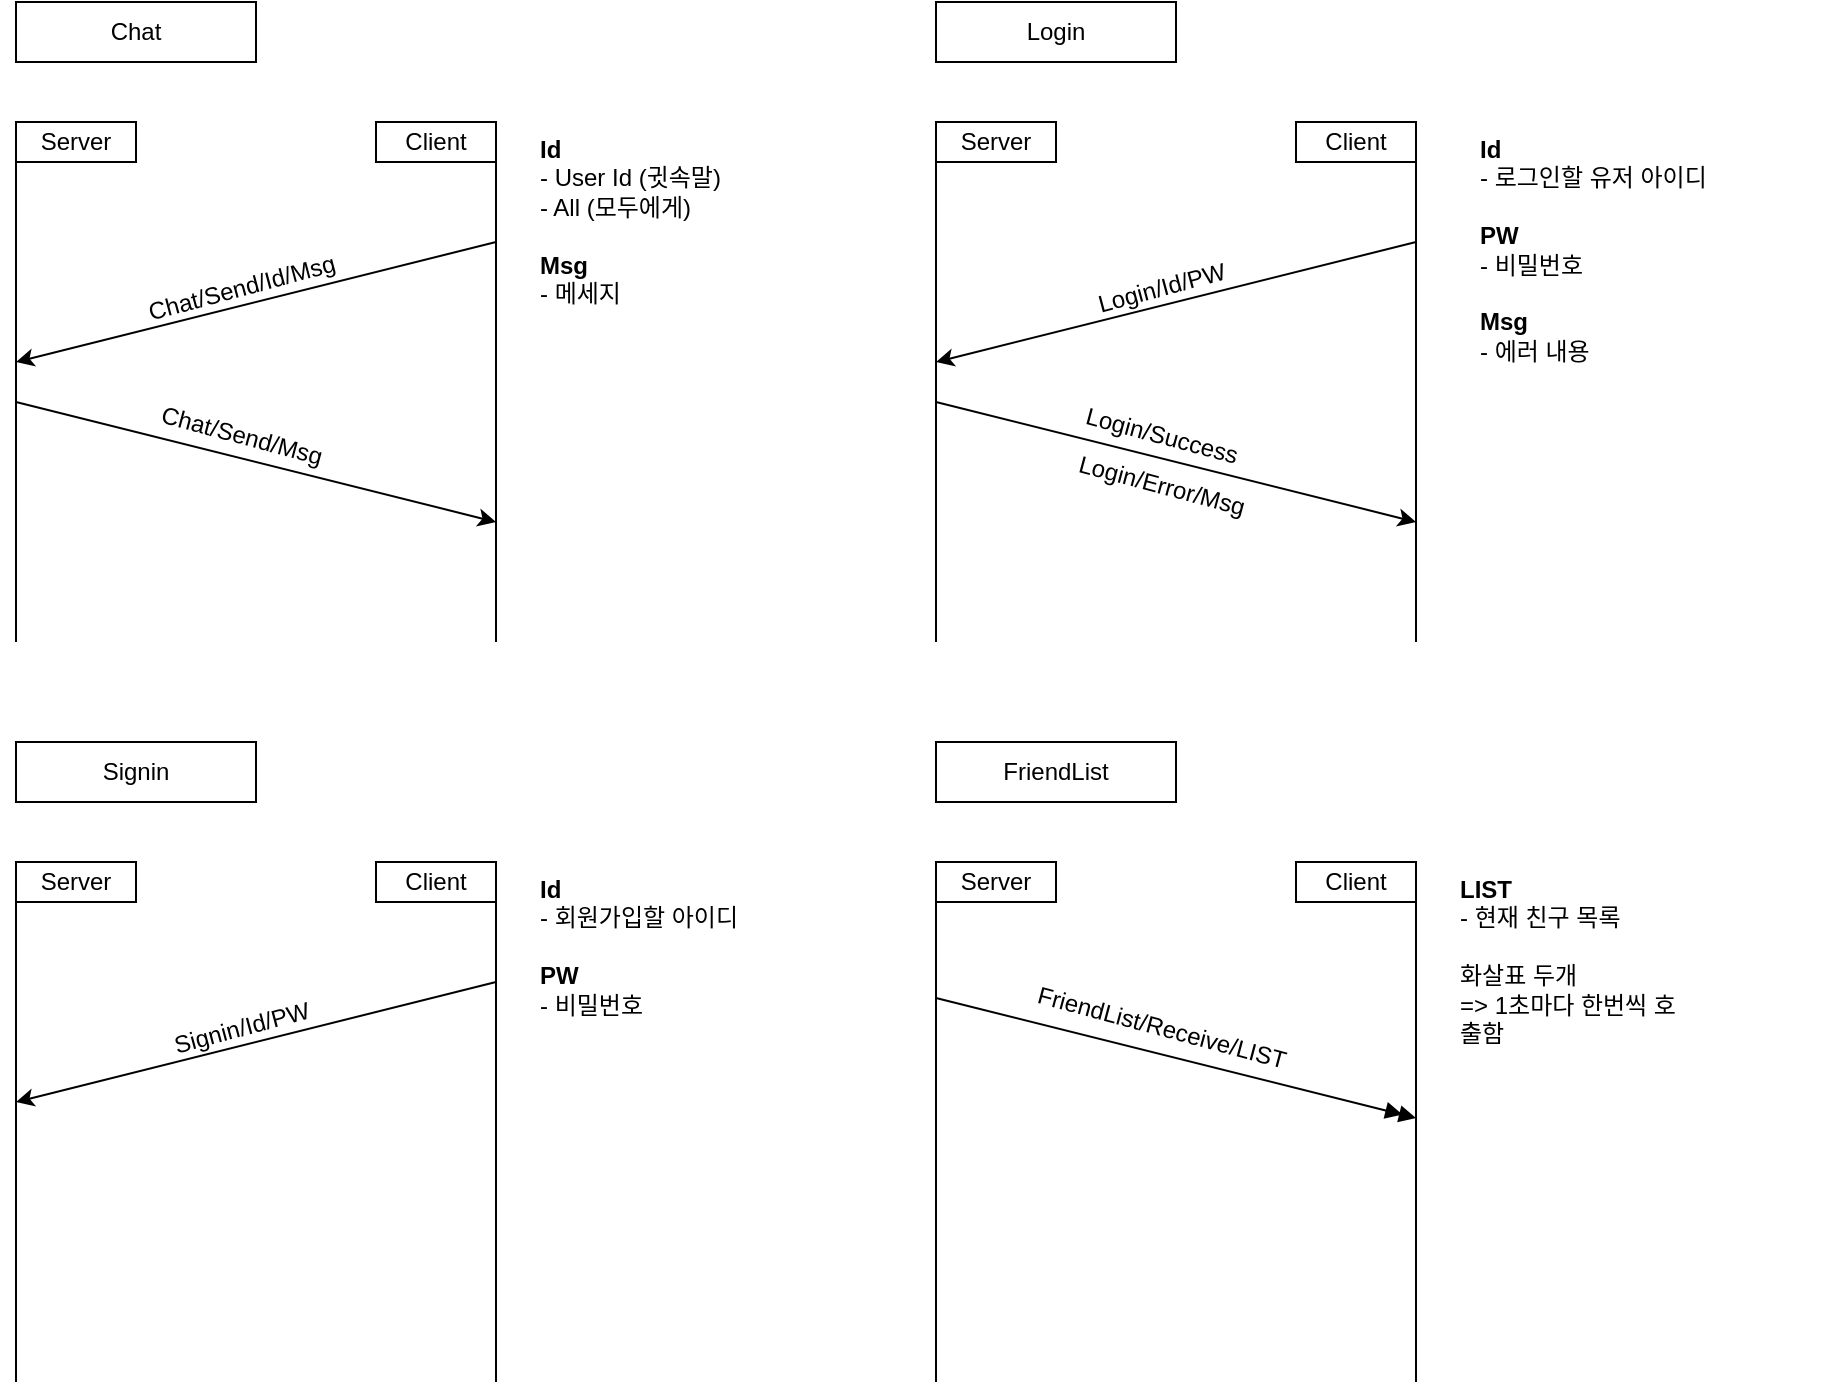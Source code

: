 <mxfile version="17.4.0" type="github"><diagram id="pkjuyRMKzypg5P_B3rWY" name="Page-1"><mxGraphModel dx="2062" dy="800" grid="1" gridSize="10" guides="1" tooltips="1" connect="1" arrows="1" fold="1" page="1" pageScale="1" pageWidth="1100" pageHeight="850" background="none" math="0" shadow="0"><root><mxCell id="0"/><mxCell id="1" parent="0"/><mxCell id="74BNTsIolW7I6xvi6lQE-1" value="Chat" style="rounded=0;whiteSpace=wrap;html=1;" vertex="1" parent="1"><mxGeometry x="40" y="40" width="120" height="30" as="geometry"/></mxCell><mxCell id="74BNTsIolW7I6xvi6lQE-2" value="" style="endArrow=none;html=1;rounded=0;" edge="1" parent="1"><mxGeometry width="50" height="50" relative="1" as="geometry"><mxPoint x="40" y="360" as="sourcePoint"/><mxPoint x="40" y="120" as="targetPoint"/></mxGeometry></mxCell><mxCell id="74BNTsIolW7I6xvi6lQE-3" value="" style="endArrow=none;html=1;rounded=0;" edge="1" parent="1"><mxGeometry width="50" height="50" relative="1" as="geometry"><mxPoint x="280" y="360" as="sourcePoint"/><mxPoint x="280" y="120" as="targetPoint"/></mxGeometry></mxCell><mxCell id="74BNTsIolW7I6xvi6lQE-4" value="" style="endArrow=none;html=1;rounded=0;startArrow=classic;startFill=1;endFill=0;" edge="1" parent="1"><mxGeometry width="50" height="50" relative="1" as="geometry"><mxPoint x="40" y="220" as="sourcePoint"/><mxPoint x="280" y="160" as="targetPoint"/></mxGeometry></mxCell><mxCell id="74BNTsIolW7I6xvi6lQE-5" value="Server&lt;span style=&quot;color: rgba(0 , 0 , 0 , 0) ; font-family: monospace ; font-size: 0px&quot;&gt;%3CmxGraphModel%3E%3Croot%3E%3CmxCell%20id%3D%220%22%2F%3E%3CmxCell%20id%3D%221%22%20parent%3D%220%22%2F%3E%3CmxCell%20id%3D%222%22%20value%3D%22%22%20style%3D%22endArrow%3Dnone%3Bhtml%3D1%3Brounded%3D0%3B%22%20edge%3D%221%22%20parent%3D%221%22%3E%3CmxGeometry%20width%3D%2250%22%20height%3D%2250%22%20relative%3D%221%22%20as%3D%22geometry%22%3E%3CmxPoint%20x%3D%2240%22%20y%3D%22250%22%20as%3D%22sourcePoint%22%2F%3E%3CmxPoint%20x%3D%2240%22%20y%3D%2290%22%20as%3D%22targetPoint%22%2F%3E%3C%2FmxGeometry%3E%3C%2FmxCell%3E%3C%2Froot%3E%3C%2FmxGraphModel%3E&lt;/span&gt;" style="rounded=0;whiteSpace=wrap;html=1;" vertex="1" parent="1"><mxGeometry x="40" y="100" width="60" height="20" as="geometry"/></mxCell><mxCell id="74BNTsIolW7I6xvi6lQE-6" value="Client" style="rounded=0;whiteSpace=wrap;html=1;" vertex="1" parent="1"><mxGeometry x="220" y="100" width="60" height="20" as="geometry"/></mxCell><mxCell id="74BNTsIolW7I6xvi6lQE-7" value="Chat/Send/Id/Msg" style="text;html=1;strokeColor=none;fillColor=none;align=center;verticalAlign=middle;whiteSpace=wrap;rounded=0;rotation=-15;" vertex="1" parent="1"><mxGeometry x="123" y="168" width="60" height="30" as="geometry"/></mxCell><mxCell id="74BNTsIolW7I6xvi6lQE-9" value="&lt;b&gt;Id&lt;/b&gt;&lt;br&gt;- User Id (귓속말)&lt;br&gt;- All (모두에게)&lt;br&gt;&lt;br&gt;&lt;b&gt;Msg&lt;br&gt;&lt;/b&gt;- 메세지" style="text;html=1;strokeColor=none;fillColor=none;align=left;verticalAlign=top;whiteSpace=wrap;rounded=0;" vertex="1" parent="1"><mxGeometry x="300" y="100" width="110" height="30" as="geometry"/></mxCell><mxCell id="74BNTsIolW7I6xvi6lQE-10" value="Chat/Send/Msg" style="text;html=1;strokeColor=none;fillColor=none;align=center;verticalAlign=middle;whiteSpace=wrap;rounded=0;rotation=15;" vertex="1" parent="1"><mxGeometry x="123" y="242" width="60" height="30" as="geometry"/></mxCell><mxCell id="74BNTsIolW7I6xvi6lQE-11" value="" style="endArrow=classic;html=1;rounded=0;startArrow=none;startFill=0;endFill=1;" edge="1" parent="1"><mxGeometry width="50" height="50" relative="1" as="geometry"><mxPoint x="40" y="240" as="sourcePoint"/><mxPoint x="280" y="300" as="targetPoint"/></mxGeometry></mxCell><mxCell id="74BNTsIolW7I6xvi6lQE-12" value="Login" style="rounded=0;whiteSpace=wrap;html=1;" vertex="1" parent="1"><mxGeometry x="500" y="40" width="120" height="30" as="geometry"/></mxCell><mxCell id="74BNTsIolW7I6xvi6lQE-13" value="" style="endArrow=none;html=1;rounded=0;" edge="1" parent="1"><mxGeometry width="50" height="50" relative="1" as="geometry"><mxPoint x="500" y="360" as="sourcePoint"/><mxPoint x="500" y="120" as="targetPoint"/></mxGeometry></mxCell><mxCell id="74BNTsIolW7I6xvi6lQE-14" value="" style="endArrow=none;html=1;rounded=0;" edge="1" parent="1"><mxGeometry width="50" height="50" relative="1" as="geometry"><mxPoint x="740" y="360" as="sourcePoint"/><mxPoint x="740" y="120" as="targetPoint"/></mxGeometry></mxCell><mxCell id="74BNTsIolW7I6xvi6lQE-15" value="" style="endArrow=none;html=1;rounded=0;startArrow=classic;startFill=1;endFill=0;" edge="1" parent="1"><mxGeometry width="50" height="50" relative="1" as="geometry"><mxPoint x="500" y="220" as="sourcePoint"/><mxPoint x="740" y="160" as="targetPoint"/></mxGeometry></mxCell><mxCell id="74BNTsIolW7I6xvi6lQE-16" value="Server&lt;span style=&quot;color: rgba(0 , 0 , 0 , 0) ; font-family: monospace ; font-size: 0px&quot;&gt;%3CmxGraphModel%3E%3Croot%3E%3CmxCell%20id%3D%220%22%2F%3E%3CmxCell%20id%3D%221%22%20parent%3D%220%22%2F%3E%3CmxCell%20id%3D%222%22%20value%3D%22%22%20style%3D%22endArrow%3Dnone%3Bhtml%3D1%3Brounded%3D0%3B%22%20edge%3D%221%22%20parent%3D%221%22%3E%3CmxGeometry%20width%3D%2250%22%20height%3D%2250%22%20relative%3D%221%22%20as%3D%22geometry%22%3E%3CmxPoint%20x%3D%2240%22%20y%3D%22250%22%20as%3D%22sourcePoint%22%2F%3E%3CmxPoint%20x%3D%2240%22%20y%3D%2290%22%20as%3D%22targetPoint%22%2F%3E%3C%2FmxGeometry%3E%3C%2FmxCell%3E%3C%2Froot%3E%3C%2FmxGraphModel%3E&lt;/span&gt;" style="rounded=0;whiteSpace=wrap;html=1;" vertex="1" parent="1"><mxGeometry x="500" y="100" width="60" height="20" as="geometry"/></mxCell><mxCell id="74BNTsIolW7I6xvi6lQE-17" value="Client" style="rounded=0;whiteSpace=wrap;html=1;" vertex="1" parent="1"><mxGeometry x="680" y="100" width="60" height="20" as="geometry"/></mxCell><mxCell id="74BNTsIolW7I6xvi6lQE-18" value="Login/Id/PW" style="text;html=1;strokeColor=none;fillColor=none;align=center;verticalAlign=middle;whiteSpace=wrap;rounded=0;rotation=-15;" vertex="1" parent="1"><mxGeometry x="583" y="168" width="60" height="30" as="geometry"/></mxCell><mxCell id="74BNTsIolW7I6xvi6lQE-19" value="&lt;b&gt;Id&lt;/b&gt;&lt;br&gt;- 로그인할 유저 아이디&lt;br&gt;&lt;br&gt;&lt;b&gt;PW&lt;br&gt;&lt;/b&gt;- 비밀번호&lt;br&gt;&lt;br&gt;&lt;b&gt;Msg&lt;br&gt;&lt;/b&gt;- 에러 내용&lt;br&gt;&lt;span style=&quot;color: rgba(0 , 0 , 0 , 0) ; font-family: monospace ; font-size: 0px&quot;&gt;%3CmxGraphModel%3E%3Croot%3E%3CmxCell%20id%3D%220%22%2F%3E%3CmxCell%20id%3D%221%22%20parent%3D%220%22%2F%3E%3CmxCell%20id%3D%222%22%20value%3D%22Login%2FSuccess%22%20style%3D%22text%3Bhtml%3D1%3BstrokeColor%3Dnone%3BfillColor%3Dnone%3Balign%3Dcenter%3BverticalAlign%3Dmiddle%3BwhiteSpace%3Dwrap%3Brounded%3D0%3Brotation%3D15%3B%22%20vertex%3D%221%22%20parent%3D%221%22%3E%3CmxGeometry%20x%3D%22583%22%20y%3D%22242%22%20width%3D%2260%22%20height%3D%2230%22%20as%3D%22geometry%22%2F%3E%3C%2FmxCell%3E%3C%2Froot%3E%3C%2FmxGraphModel%3EM&lt;/span&gt;" style="text;html=1;strokeColor=none;fillColor=none;align=left;verticalAlign=top;whiteSpace=wrap;rounded=0;" vertex="1" parent="1"><mxGeometry x="770" y="100" width="180" height="30" as="geometry"/></mxCell><mxCell id="74BNTsIolW7I6xvi6lQE-20" value="Login/Success" style="text;html=1;strokeColor=none;fillColor=none;align=center;verticalAlign=middle;whiteSpace=wrap;rounded=0;rotation=15;" vertex="1" parent="1"><mxGeometry x="583" y="242" width="60" height="30" as="geometry"/></mxCell><mxCell id="74BNTsIolW7I6xvi6lQE-21" value="" style="endArrow=classic;html=1;rounded=0;startArrow=none;startFill=0;endFill=1;" edge="1" parent="1"><mxGeometry width="50" height="50" relative="1" as="geometry"><mxPoint x="500" y="240" as="sourcePoint"/><mxPoint x="740" y="300" as="targetPoint"/></mxGeometry></mxCell><mxCell id="74BNTsIolW7I6xvi6lQE-22" value="Login/Error/Msg" style="text;html=1;strokeColor=none;fillColor=none;align=center;verticalAlign=middle;whiteSpace=wrap;rounded=0;rotation=15;" vertex="1" parent="1"><mxGeometry x="583" y="267" width="60" height="30" as="geometry"/></mxCell><mxCell id="74BNTsIolW7I6xvi6lQE-24" value="Signin" style="rounded=0;whiteSpace=wrap;html=1;" vertex="1" parent="1"><mxGeometry x="40" y="410" width="120" height="30" as="geometry"/></mxCell><mxCell id="74BNTsIolW7I6xvi6lQE-25" value="" style="endArrow=none;html=1;rounded=0;" edge="1" parent="1"><mxGeometry width="50" height="50" relative="1" as="geometry"><mxPoint x="40" y="730" as="sourcePoint"/><mxPoint x="40" y="490" as="targetPoint"/></mxGeometry></mxCell><mxCell id="74BNTsIolW7I6xvi6lQE-26" value="" style="endArrow=none;html=1;rounded=0;" edge="1" parent="1"><mxGeometry width="50" height="50" relative="1" as="geometry"><mxPoint x="280" y="730" as="sourcePoint"/><mxPoint x="280" y="490" as="targetPoint"/></mxGeometry></mxCell><mxCell id="74BNTsIolW7I6xvi6lQE-27" value="" style="endArrow=none;html=1;rounded=0;startArrow=classic;startFill=1;endFill=0;" edge="1" parent="1"><mxGeometry width="50" height="50" relative="1" as="geometry"><mxPoint x="40" y="590" as="sourcePoint"/><mxPoint x="280" y="530" as="targetPoint"/></mxGeometry></mxCell><mxCell id="74BNTsIolW7I6xvi6lQE-28" value="Server&lt;span style=&quot;color: rgba(0 , 0 , 0 , 0) ; font-family: monospace ; font-size: 0px&quot;&gt;%3CmxGraphModel%3E%3Croot%3E%3CmxCell%20id%3D%220%22%2F%3E%3CmxCell%20id%3D%221%22%20parent%3D%220%22%2F%3E%3CmxCell%20id%3D%222%22%20value%3D%22%22%20style%3D%22endArrow%3Dnone%3Bhtml%3D1%3Brounded%3D0%3B%22%20edge%3D%221%22%20parent%3D%221%22%3E%3CmxGeometry%20width%3D%2250%22%20height%3D%2250%22%20relative%3D%221%22%20as%3D%22geometry%22%3E%3CmxPoint%20x%3D%2240%22%20y%3D%22250%22%20as%3D%22sourcePoint%22%2F%3E%3CmxPoint%20x%3D%2240%22%20y%3D%2290%22%20as%3D%22targetPoint%22%2F%3E%3C%2FmxGeometry%3E%3C%2FmxCell%3E%3C%2Froot%3E%3C%2FmxGraphModel%3E&lt;/span&gt;" style="rounded=0;whiteSpace=wrap;html=1;" vertex="1" parent="1"><mxGeometry x="40" y="470" width="60" height="20" as="geometry"/></mxCell><mxCell id="74BNTsIolW7I6xvi6lQE-29" value="Client" style="rounded=0;whiteSpace=wrap;html=1;" vertex="1" parent="1"><mxGeometry x="220" y="470" width="60" height="20" as="geometry"/></mxCell><mxCell id="74BNTsIolW7I6xvi6lQE-30" value="Signin/Id/PW" style="text;html=1;strokeColor=none;fillColor=none;align=center;verticalAlign=middle;whiteSpace=wrap;rounded=0;rotation=-15;" vertex="1" parent="1"><mxGeometry x="123" y="538" width="60" height="30" as="geometry"/></mxCell><mxCell id="74BNTsIolW7I6xvi6lQE-31" value="&lt;b&gt;Id&lt;/b&gt;&lt;br&gt;- 회원가입할 아이디&lt;br&gt;&lt;br&gt;&lt;b&gt;PW&lt;br&gt;&lt;/b&gt;- 비밀번호" style="text;html=1;strokeColor=none;fillColor=none;align=left;verticalAlign=top;whiteSpace=wrap;rounded=0;" vertex="1" parent="1"><mxGeometry x="300" y="470" width="110" height="30" as="geometry"/></mxCell><mxCell id="74BNTsIolW7I6xvi6lQE-34" value="FriendList" style="rounded=0;whiteSpace=wrap;html=1;" vertex="1" parent="1"><mxGeometry x="500" y="410" width="120" height="30" as="geometry"/></mxCell><mxCell id="74BNTsIolW7I6xvi6lQE-35" value="" style="endArrow=none;html=1;rounded=0;" edge="1" parent="1"><mxGeometry width="50" height="50" relative="1" as="geometry"><mxPoint x="500" y="730" as="sourcePoint"/><mxPoint x="500" y="490" as="targetPoint"/></mxGeometry></mxCell><mxCell id="74BNTsIolW7I6xvi6lQE-36" value="" style="endArrow=none;html=1;rounded=0;" edge="1" parent="1"><mxGeometry width="50" height="50" relative="1" as="geometry"><mxPoint x="740" y="730" as="sourcePoint"/><mxPoint x="740" y="490" as="targetPoint"/></mxGeometry></mxCell><mxCell id="74BNTsIolW7I6xvi6lQE-38" value="Server&lt;span style=&quot;color: rgba(0 , 0 , 0 , 0) ; font-family: monospace ; font-size: 0px&quot;&gt;%3CmxGraphModel%3E%3Croot%3E%3CmxCell%20id%3D%220%22%2F%3E%3CmxCell%20id%3D%221%22%20parent%3D%220%22%2F%3E%3CmxCell%20id%3D%222%22%20value%3D%22%22%20style%3D%22endArrow%3Dnone%3Bhtml%3D1%3Brounded%3D0%3B%22%20edge%3D%221%22%20parent%3D%221%22%3E%3CmxGeometry%20width%3D%2250%22%20height%3D%2250%22%20relative%3D%221%22%20as%3D%22geometry%22%3E%3CmxPoint%20x%3D%2240%22%20y%3D%22250%22%20as%3D%22sourcePoint%22%2F%3E%3CmxPoint%20x%3D%2240%22%20y%3D%2290%22%20as%3D%22targetPoint%22%2F%3E%3C%2FmxGeometry%3E%3C%2FmxCell%3E%3C%2Froot%3E%3C%2FmxGraphModel%3E&lt;/span&gt;" style="rounded=0;whiteSpace=wrap;html=1;" vertex="1" parent="1"><mxGeometry x="500" y="470" width="60" height="20" as="geometry"/></mxCell><mxCell id="74BNTsIolW7I6xvi6lQE-39" value="Client" style="rounded=0;whiteSpace=wrap;html=1;" vertex="1" parent="1"><mxGeometry x="680" y="470" width="60" height="20" as="geometry"/></mxCell><mxCell id="74BNTsIolW7I6xvi6lQE-41" value="&lt;b&gt;LIST&lt;/b&gt;&lt;br&gt;- 현재 친구 목록&lt;br&gt;&lt;br&gt;화살표 두개&lt;br&gt;=&amp;gt; 1초마다 한번씩 호출함" style="text;html=1;strokeColor=none;fillColor=none;align=left;verticalAlign=top;whiteSpace=wrap;rounded=0;" vertex="1" parent="1"><mxGeometry x="760" y="470" width="110" height="30" as="geometry"/></mxCell><mxCell id="74BNTsIolW7I6xvi6lQE-42" value="FriendList/Receive/LIST" style="text;html=1;strokeColor=none;fillColor=none;align=center;verticalAlign=middle;whiteSpace=wrap;rounded=0;rotation=15;" vertex="1" parent="1"><mxGeometry x="583" y="538" width="60" height="30" as="geometry"/></mxCell><mxCell id="74BNTsIolW7I6xvi6lQE-43" value="" style="endArrow=doubleBlock;html=1;rounded=0;startArrow=none;startFill=0;endFill=1;" edge="1" parent="1"><mxGeometry width="50" height="50" relative="1" as="geometry"><mxPoint x="500" y="538" as="sourcePoint"/><mxPoint x="740" y="598" as="targetPoint"/></mxGeometry></mxCell></root></mxGraphModel></diagram></mxfile>